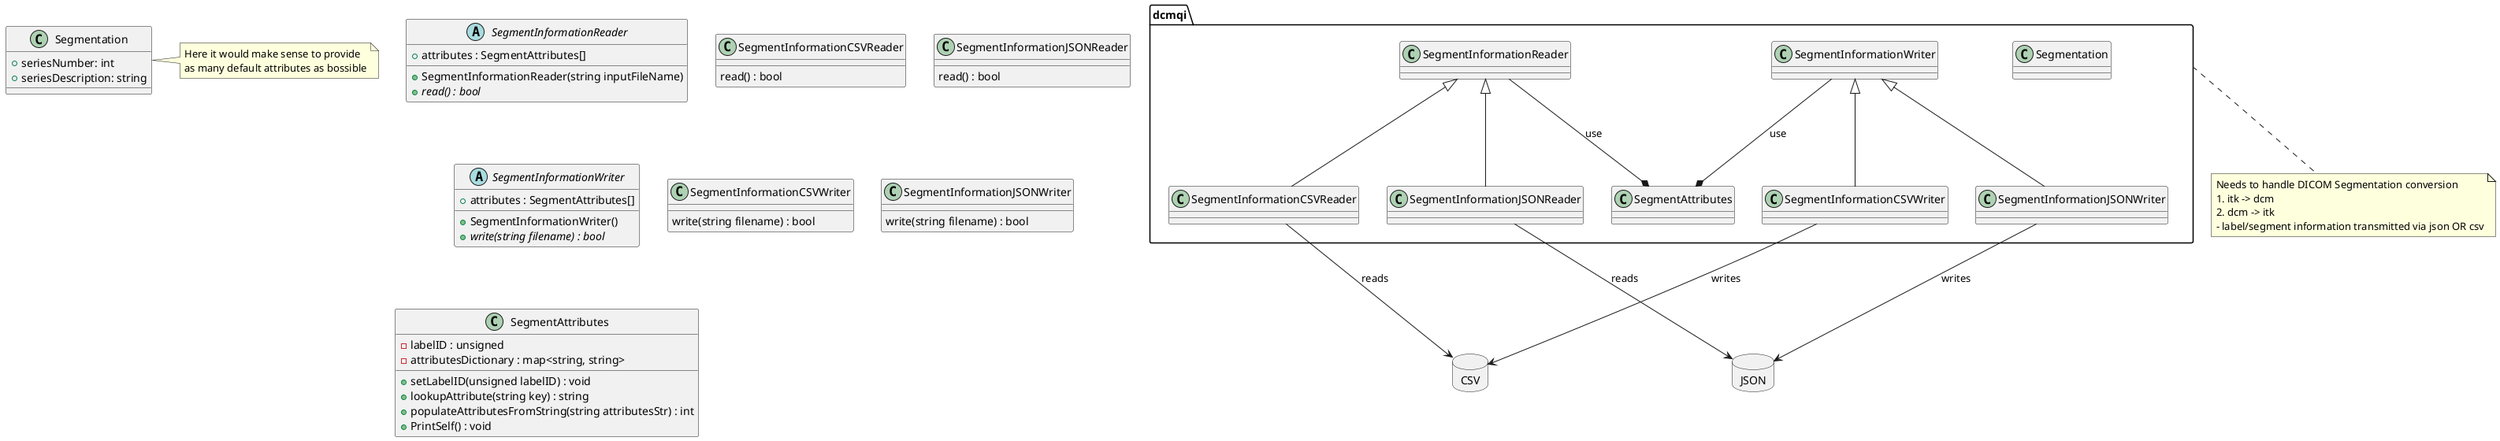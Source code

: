 @startuml

package "dcmqi" {
    class SegmentAttributes
    class Segmentation
    SegmentInformationReader <|-- SegmentInformationCSVReader
    SegmentInformationReader <|-- SegmentInformationJSONReader

    SegmentInformationWriter <|-- SegmentInformationCSVWriter
    SegmentInformationWriter <|-- SegmentInformationJSONWriter

    SegmentInformationReader --* SegmentAttributes : use
    SegmentInformationWriter --* SegmentAttributes : use
}

package JSON <<Database>> {
}

package CSV <<Database>> {
}

SegmentInformationCSVReader --> CSV : reads
SegmentInformationCSVWriter --> CSV : writes

SegmentInformationJSONReader --> JSON : reads
SegmentInformationJSONWriter --> JSON : writes



abstract class SegmentInformationReader {
    + attributes : SegmentAttributes[]
    + SegmentInformationReader(string inputFileName)
    + {abstract} read() : bool
}

class Segmentation {
    + seriesNumber: int
    + seriesDescription: string
}

note right of Segmentation
    Here it would make sense to provide
    as many default attributes as bossible
end note

class SegmentInformationCSVReader {
    read() : bool
}

class SegmentInformationJSONReader {
    read() : bool
}

abstract class SegmentInformationWriter {
    + attributes : SegmentAttributes[]
    + SegmentInformationWriter()
    + {abstract} write(string filename) : bool
}

class SegmentInformationCSVWriter {
    write(string filename) : bool
}

class SegmentInformationJSONWriter {
    write(string filename) : bool
}

note bottom of dcmqi
  Needs to handle DICOM Segmentation conversion
  1. itk -> dcm
  2. dcm -> itk
  - label/segment information transmitted via json OR csv
end note

class SegmentAttributes {
    - labelID : unsigned
    - attributesDictionary : map<string, string>
    + setLabelID(unsigned labelID) : void
    + lookupAttribute(string key) : string
    + populateAttributesFromString(string attributesStr) : int
    + PrintSelf() : void
}

@enduml